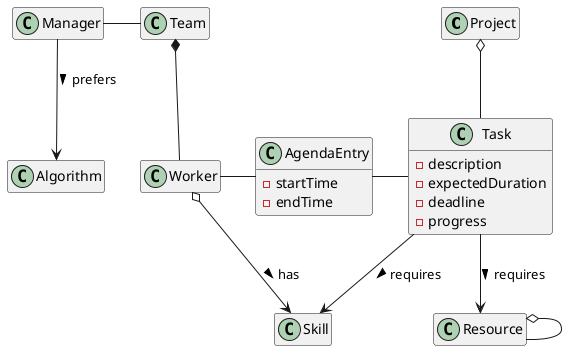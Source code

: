 @startuml

hide empty members

class Project
class Task {
	- description
	- expectedDuration
	- deadline
	- progress
}
class AgendaEntry {
	- startTime
	- endTime
}
class Skill
class Resource
class Manager
class Worker
class Team
class Algorithm

Project o-- Task
Manager --> Algorithm : > prefers
Manager - Team
Team *-- Worker
Worker o--> Skill : > has
Task --> Skill : > requires
Task --> Resource : > requires
AgendaEntry - Task
Worker - AgendaEntry
Resource o- Resource
@enduml
